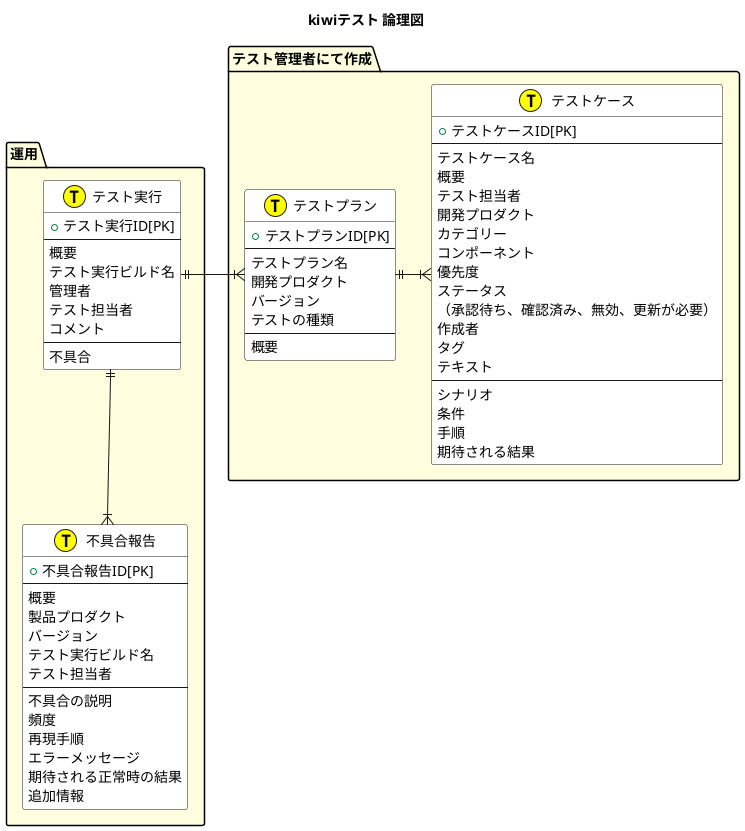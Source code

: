 @startuml
'---------------------------------------------------------------------
' 2020/06/25    吉冨    Rev0.1    新規作成

'---------------------------------------------------------------------

title kiwiテスト 論理図

!define MAIN_ENTITY #white
!define MASTER_COLOR yellow
!define TRANSACTION_COLOR afeeee
!define ENTITIY_COLOR e6e6fa


folder "運用" #ffffe0  {
    entity "テスト実行" <<T,MASTER_COLOR>> MAIN_ENTITY  {
        + テスト実行ID[PK]
        --
        概要
        テスト実行ビルド名
        管理者
        テスト担当者
        コメント
        --
        不具合
    }

    entity "不具合報告" <<T,MASTER_COLOR>> MAIN_ENTITY  {
        + 不具合報告ID[PK]
        --
        概要
        製品プロダクト
        バージョン
        テスト実行ビルド名
        テスト担当者
        --
        不具合の説明
        頻度
        再現手順
        エラーメッセージ
        期待される正常時の結果
        追加情報
    }
}

folder "テスト管理者にて作成" #ffffe0  {

    entity "テストプラン" <<T,MASTER_COLOR>> MAIN_ENTITY  {
        + テストプランID[PK]
        --
        テストプラン名
        開発プロダクト
        バージョン
        テストの種類
        --
        概要
    }

    entity "テストケース" <<T,MASTER_COLOR>> MAIN_ENTITY  {
        + テストケースID[PK]
        --
        テストケース名
        概要
        テスト担当者
        開発プロダクト
        カテゴリー
        コンポーネント
        優先度
        ステータス
        （承認待ち、確認済み、無効、更新が必要）
        作成者
        タグ
        テキスト
        --
        シナリオ
        条件
        手順
        期待される結果
    }
}


    テスト実行 ||-ri-|{ テストプラン
    テスト実行 ||-do-|{ 不具合報告
    テストプラン ||-ri-|{ テストケース


@enduml
